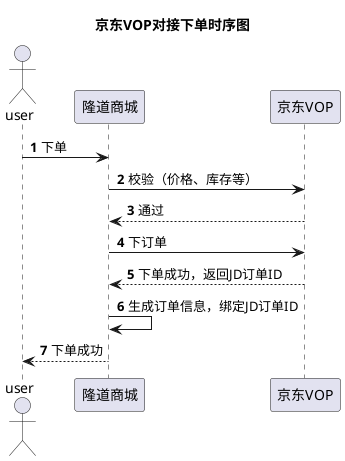 @startuml
'https://plantuml.com/sequence-diagram

title 京东VOP对接下单时序图
autonumber

actor user
participant 隆道商城
participant 京东VOP

user -> 隆道商城 : 下单
隆道商城 -> 京东VOP : 校验（价格、库存等）
京东VOP --> 隆道商城 : 通过
隆道商城 -> 京东VOP : 下订单
京东VOP --> 隆道商城 : 下单成功，返回JD订单ID
隆道商城 -> 隆道商城 : 生成订单信息，绑定JD订单ID
隆道商城 --> user : 下单成功

@enduml